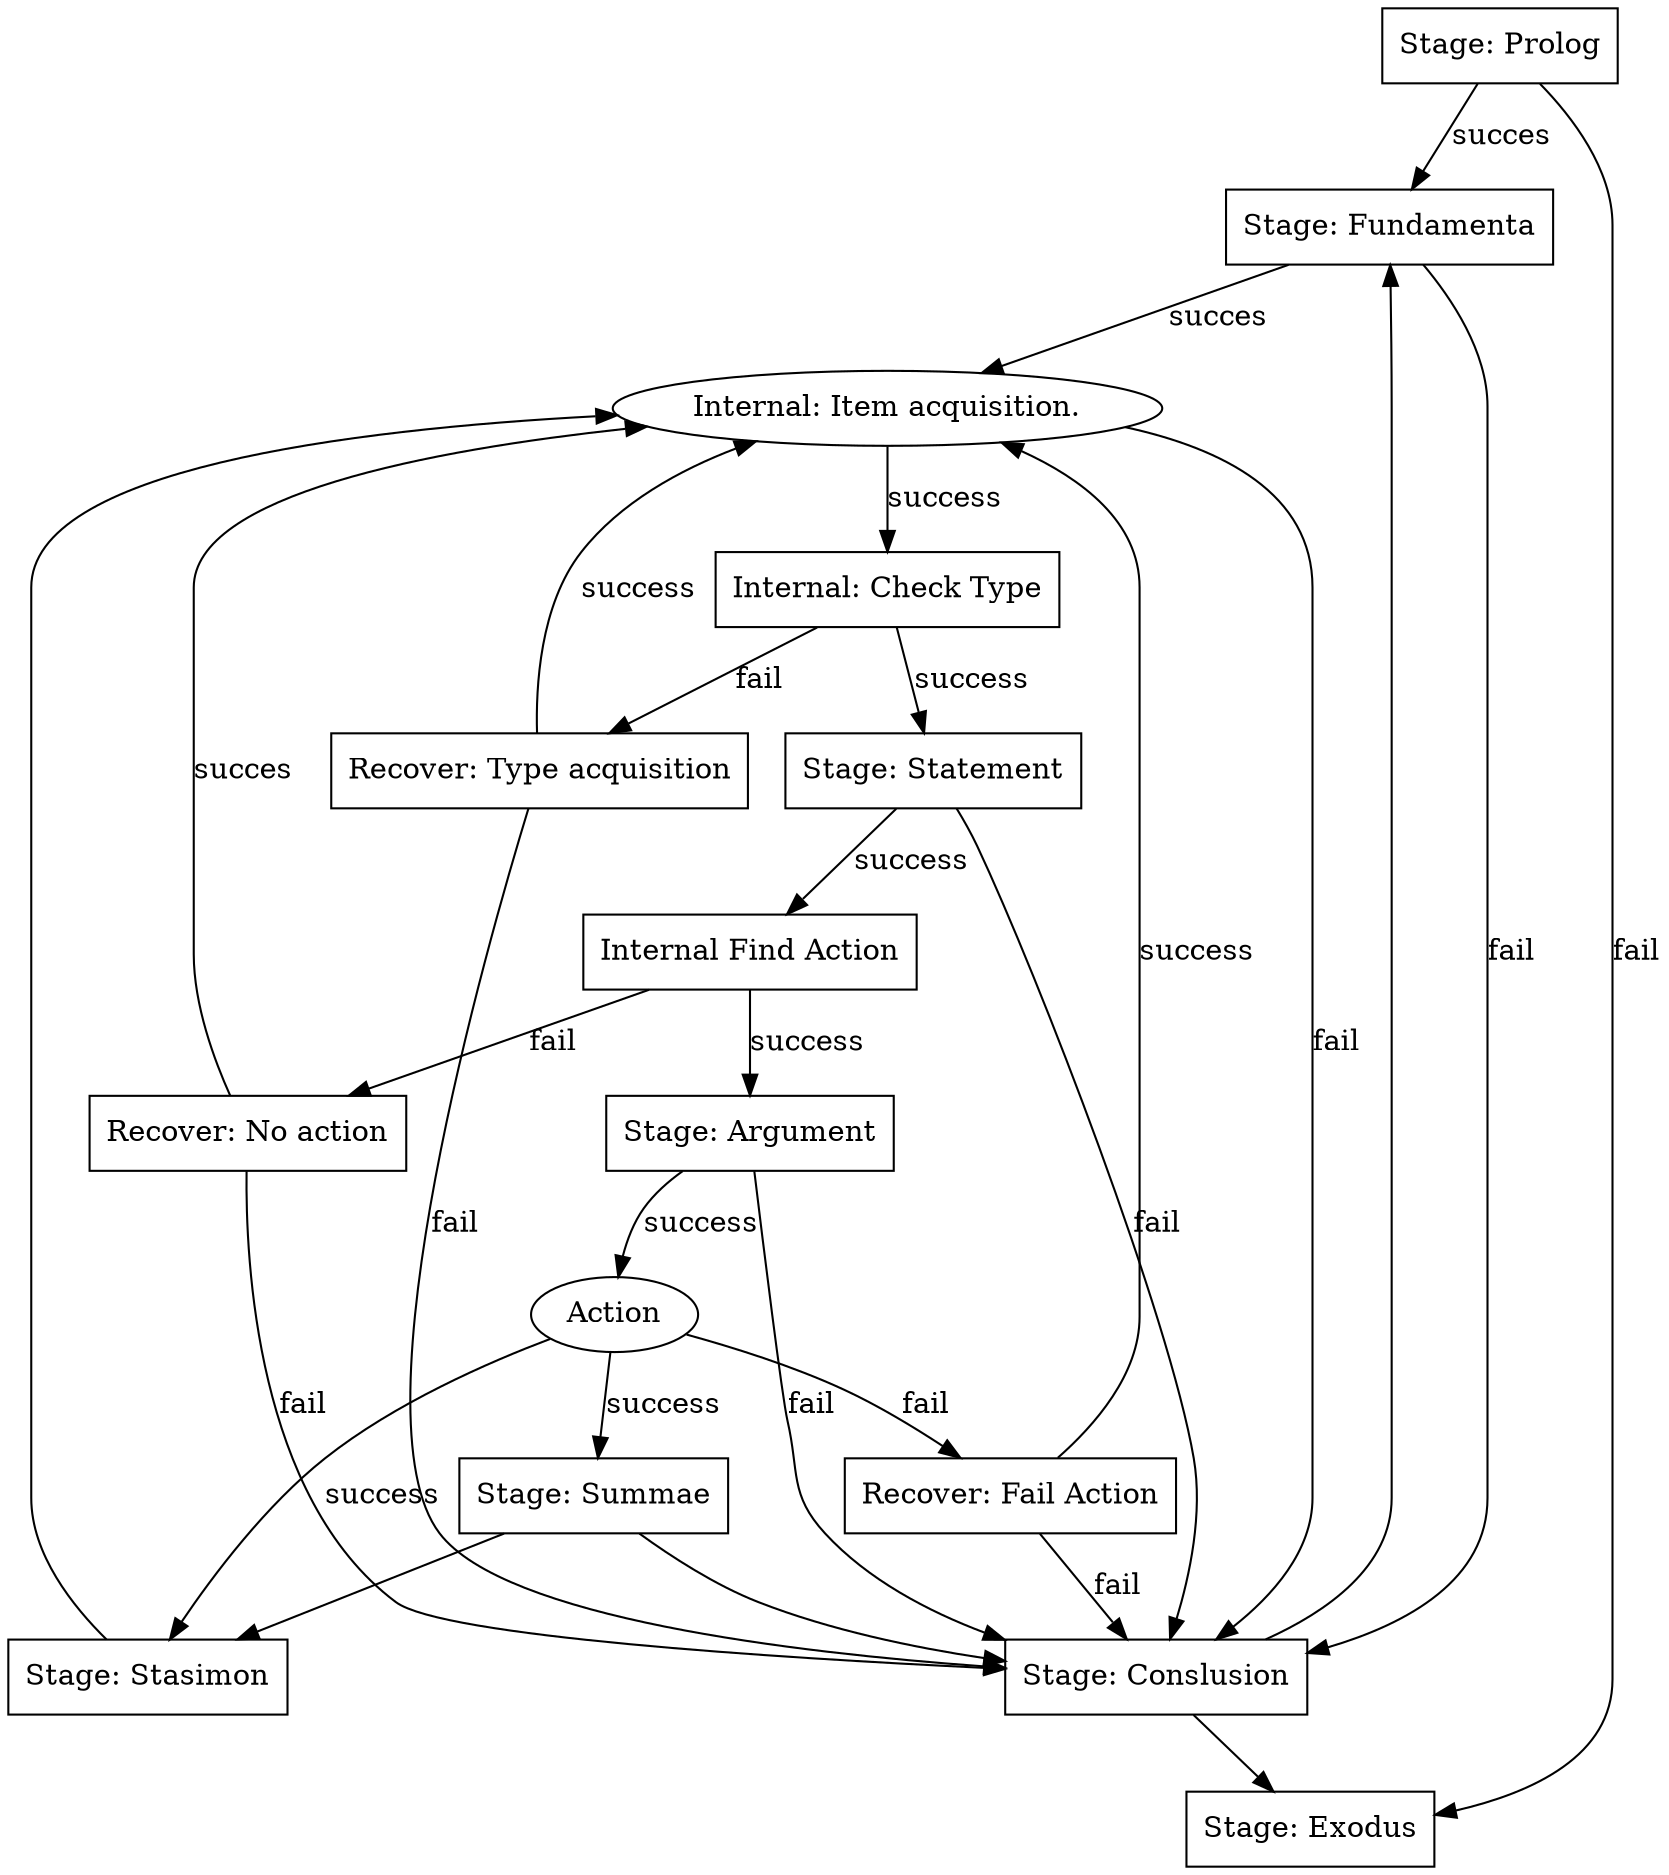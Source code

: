 digraph color_conversion {

	prolog     [shape = box, label="Stage: Prolog"];
	fundamenta [shape = box, label="Stage: Fundamenta"];
	statement[shape = box, label="Stage: Statement"];
	argument[shape = box, label="Stage: Argument"];
	summae[shape = box, label="Stage: Summae"];
	stasimon[shape = box, label="Stage: Stasimon"];
	conclusio[shape = box, label="Stage: Conslusion"];
	exodus[shape = box, label="Stage: Exodus"];
	ACTION  [ label = "Action"  ];

	acquisition  [ label = "Internal: Item acquisition."  ];

	check_type    [shape = box, label="Internal: Check Type"];
	find_action   [shape = box, label="Internal Find Action"];

	fail_action   [shape = box, label="Recover: Fail Action"];
	fail_type     [shape = box, label="Recover: Type acquisition"];
	fail_no_action[shape = box, label="Recover: No action"];

	prolog  -> fundamenta [ label = "succes" , dir=forward ];
	prolog  -> exodus [ label = "fail" , dir=forward ];

	fundamenta -> acquisition[ label = "succes", dir=forward  ];
	fundamenta -> conclusio[ label = "fail", dir=forward  ];

	acquisition -> check_type[ label = "success", dir=forward  ];
	acquisition -> conclusio[ label = "fail", dir=forward  ];

	check_type  -> statement  [ label = "success", dir=forward  ];
	check_type  -> fail_type  [ label = "fail", dir=forward  ];

	statement  -> find_action  [ label = "success", dir=forward  ];
	statement  -> conclusio  [ label = "fail", dir=forward  ];

	find_action ->argument       [ label = "success", dir=forward  ];
	find_action ->fail_no_action [ label = "fail", dir=forward  ];

	argument  -> ACTION  [ label = "success", dir=forward  ];
	argument  -> conclusio  [ label = "fail", dir=forward  ];

	ACTION  -> stasimon  [ label = "success", dir=forward  ];
	ACTION  -> fail_action  [ label = "fail", dir=forward  ];
	ACTION  -> summae  [ label = "success", dir=forward  ];


	summae  -> stasimon  [ label = "", dir=forward  ];
	summae  -> conclusio  [ label = "", dir=forward  ];
	conclusio  -> fundamenta   [ label = "", dir=forward  ];
	conclusio -> exodus[ label = "", dir=forward  ];

	stasimon  -> acquisition  [ label = "", dir=forward  ];

	fail_type -> acquisition[ label = "success", dir=forward  ];
	fail_type -> conclusio[ label = "fail", dir=forward  ];

	fail_action -> acquisition[ label = "success", dir=forward  ];
	fail_action -> conclusio[ label = "fail", dir=forward  ];

	fail_no_action-> acquisition[ label = "succes", dir=forward  ];
	fail_no_action-> conclusio[ label = "fail", dir=forward  ];

}
